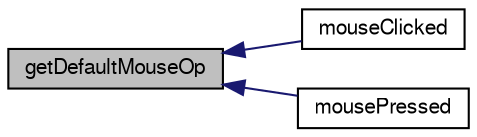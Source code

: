 digraph G
{
  edge [fontname="FreeSans",fontsize="10",labelfontname="FreeSans",labelfontsize="10"];
  node [fontname="FreeSans",fontsize="10",shape=record];
  rankdir="LR";
  Node1 [label="getDefaultMouseOp",height=0.2,width=0.4,color="black", fillcolor="grey75", style="filled" fontcolor="black"];
  Node1 -> Node2 [dir="back",color="midnightblue",fontsize="10",style="solid",fontname="FreeSans"];
  Node2 [label="mouseClicked",height=0.2,width=0.4,color="black", fillcolor="white", style="filled",URL="$classorg_1_1octave_1_1graphics_1_1_axes_container.html#a45d56bd84238e8b56589dfc732e2b2cf"];
  Node1 -> Node3 [dir="back",color="midnightblue",fontsize="10",style="solid",fontname="FreeSans"];
  Node3 [label="mousePressed",height=0.2,width=0.4,color="black", fillcolor="white", style="filled",URL="$classorg_1_1octave_1_1graphics_1_1_axes_container.html#aed82e1ce3dd3cf283d508c3ba3be70ef"];
}
